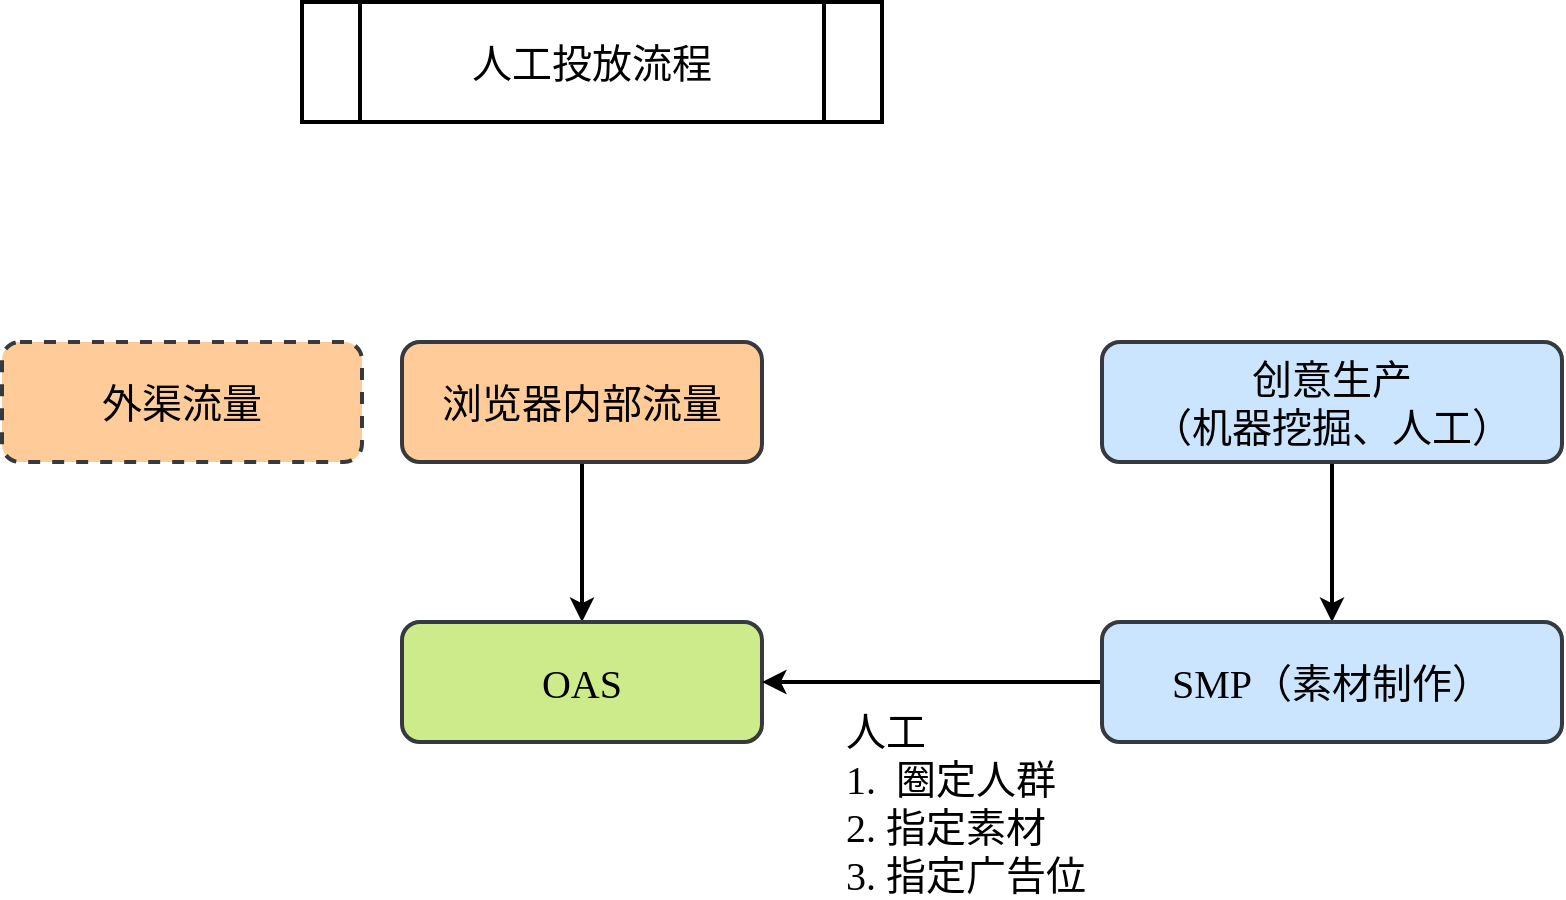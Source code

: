 <mxfile version="14.6.1" type="github">
  <diagram id="q6gtLLuuumNyU__RZeLn" name="Page-1">
    <mxGraphModel dx="2062" dy="1132" grid="1" gridSize="10" guides="1" tooltips="1" connect="1" arrows="1" fold="1" page="1" pageScale="1" pageWidth="827" pageHeight="1169" math="0" shadow="0">
      <root>
        <mxCell id="0" />
        <mxCell id="1" parent="0" />
        <mxCell id="4e6u0JH_3afCgV2eePuw-4" value="" style="edgeStyle=orthogonalEdgeStyle;rounded=0;orthogonalLoop=1;jettySize=auto;html=1;fontFamily=Comic Sans MS;fontSize=20;curved=1;strokeWidth=2;" edge="1" parent="1" source="4e6u0JH_3afCgV2eePuw-1" target="4e6u0JH_3afCgV2eePuw-3">
          <mxGeometry relative="1" as="geometry" />
        </mxCell>
        <mxCell id="4e6u0JH_3afCgV2eePuw-1" value="浏览器内部流量" style="rounded=1;whiteSpace=wrap;html=1;fontFamily=Comic Sans MS;fontSize=20;strokeWidth=2;fillColor=#ffcc99;strokeColor=#36393d;" vertex="1" parent="1">
          <mxGeometry x="240" y="240" width="180" height="60" as="geometry" />
        </mxCell>
        <mxCell id="4e6u0JH_3afCgV2eePuw-2" value="外渠流量" style="rounded=1;whiteSpace=wrap;html=1;fontFamily=Comic Sans MS;fontSize=20;strokeWidth=2;fillColor=#ffcc99;strokeColor=#36393d;dashed=1;" vertex="1" parent="1">
          <mxGeometry x="40" y="240" width="180" height="60" as="geometry" />
        </mxCell>
        <mxCell id="4e6u0JH_3afCgV2eePuw-3" value="OAS" style="rounded=1;whiteSpace=wrap;html=1;fontFamily=Comic Sans MS;fontSize=20;strokeWidth=2;fillColor=#cdeb8b;strokeColor=#36393d;" vertex="1" parent="1">
          <mxGeometry x="240" y="380" width="180" height="60" as="geometry" />
        </mxCell>
        <mxCell id="4e6u0JH_3afCgV2eePuw-8" value="" style="edgeStyle=orthogonalEdgeStyle;rounded=0;orthogonalLoop=1;jettySize=auto;html=1;fontFamily=Comic Sans MS;fontSize=20;curved=1;strokeWidth=2;" edge="1" parent="1" source="4e6u0JH_3afCgV2eePuw-6" target="4e6u0JH_3afCgV2eePuw-7">
          <mxGeometry relative="1" as="geometry" />
        </mxCell>
        <mxCell id="4e6u0JH_3afCgV2eePuw-6" value="创意生产&lt;br&gt;（机器挖掘、人工）" style="rounded=1;whiteSpace=wrap;html=1;fontFamily=Comic Sans MS;fontSize=20;strokeWidth=2;fillColor=#cce5ff;strokeColor=#36393d;" vertex="1" parent="1">
          <mxGeometry x="590" y="240" width="230" height="60" as="geometry" />
        </mxCell>
        <mxCell id="4e6u0JH_3afCgV2eePuw-9" style="edgeStyle=orthogonalEdgeStyle;rounded=0;orthogonalLoop=1;jettySize=auto;html=1;exitX=0;exitY=0.5;exitDx=0;exitDy=0;entryX=1;entryY=0.5;entryDx=0;entryDy=0;fontFamily=Comic Sans MS;fontSize=20;curved=1;strokeWidth=2;" edge="1" parent="1" source="4e6u0JH_3afCgV2eePuw-7" target="4e6u0JH_3afCgV2eePuw-3">
          <mxGeometry relative="1" as="geometry" />
        </mxCell>
        <mxCell id="4e6u0JH_3afCgV2eePuw-7" value="SMP（素材制作）" style="rounded=1;whiteSpace=wrap;html=1;fontFamily=Comic Sans MS;fontSize=20;strokeWidth=2;fillColor=#cce5ff;strokeColor=#36393d;" vertex="1" parent="1">
          <mxGeometry x="590" y="380" width="230" height="60" as="geometry" />
        </mxCell>
        <mxCell id="4e6u0JH_3afCgV2eePuw-10" value="人工 &lt;br&gt;1.&amp;nbsp; 圈定人群&lt;br&gt;2. 指定素材&lt;br&gt;3. 指定广告位" style="text;html=1;strokeColor=none;fillColor=none;align=left;verticalAlign=middle;whiteSpace=wrap;rounded=0;dashed=1;fontFamily=Comic Sans MS;fontSize=20;" vertex="1" parent="1">
          <mxGeometry x="460" y="460" width="180" height="20" as="geometry" />
        </mxCell>
        <mxCell id="4e6u0JH_3afCgV2eePuw-13" value="人工投放流程" style="shape=process;whiteSpace=wrap;html=1;backgroundOutline=1;fontFamily=Comic Sans MS;fontSize=20;strokeWidth=2;" vertex="1" parent="1">
          <mxGeometry x="190" y="70" width="290" height="60" as="geometry" />
        </mxCell>
      </root>
    </mxGraphModel>
  </diagram>
</mxfile>
